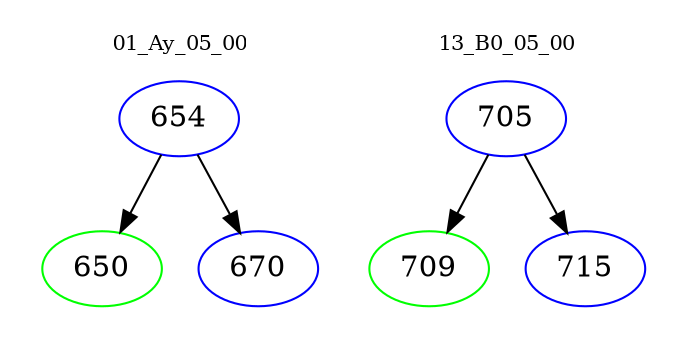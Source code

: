 digraph{
subgraph cluster_0 {
color = white
label = "01_Ay_05_00";
fontsize=10;
T0_654 [label="654", color="blue"]
T0_654 -> T0_650 [color="black"]
T0_650 [label="650", color="green"]
T0_654 -> T0_670 [color="black"]
T0_670 [label="670", color="blue"]
}
subgraph cluster_1 {
color = white
label = "13_B0_05_00";
fontsize=10;
T1_705 [label="705", color="blue"]
T1_705 -> T1_709 [color="black"]
T1_709 [label="709", color="green"]
T1_705 -> T1_715 [color="black"]
T1_715 [label="715", color="blue"]
}
}
